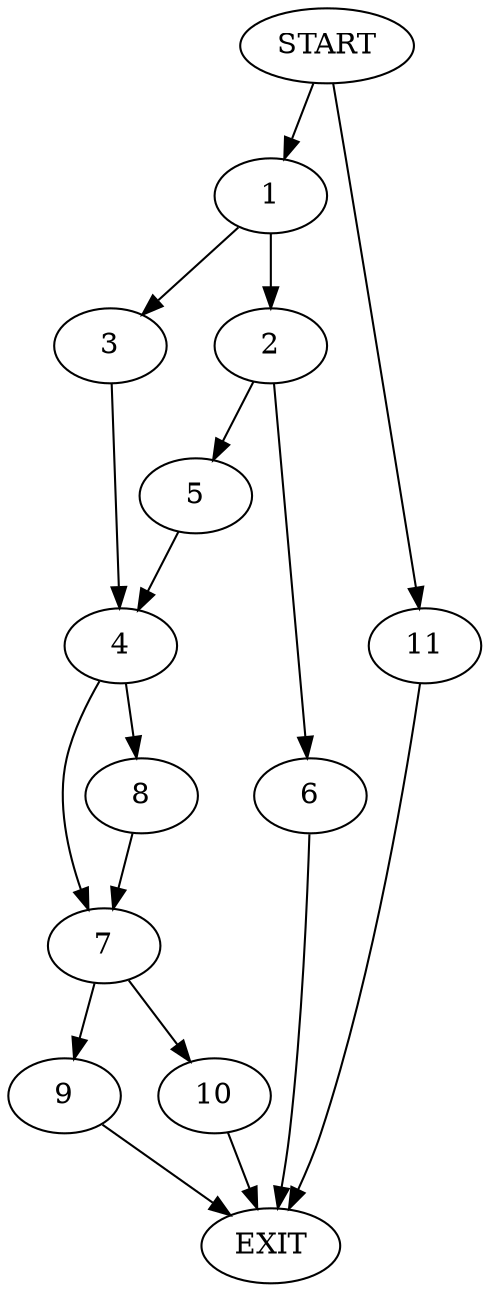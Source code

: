 digraph {
0 [label="START"]
12 [label="EXIT"]
0 -> 1
1 -> 2
1 -> 3
3 -> 4
2 -> 5
2 -> 6
4 -> 7
4 -> 8
6 -> 12
5 -> 4
7 -> 9
7 -> 10
8 -> 7
9 -> 12
10 -> 12
0 -> 11
11 -> 12
}
